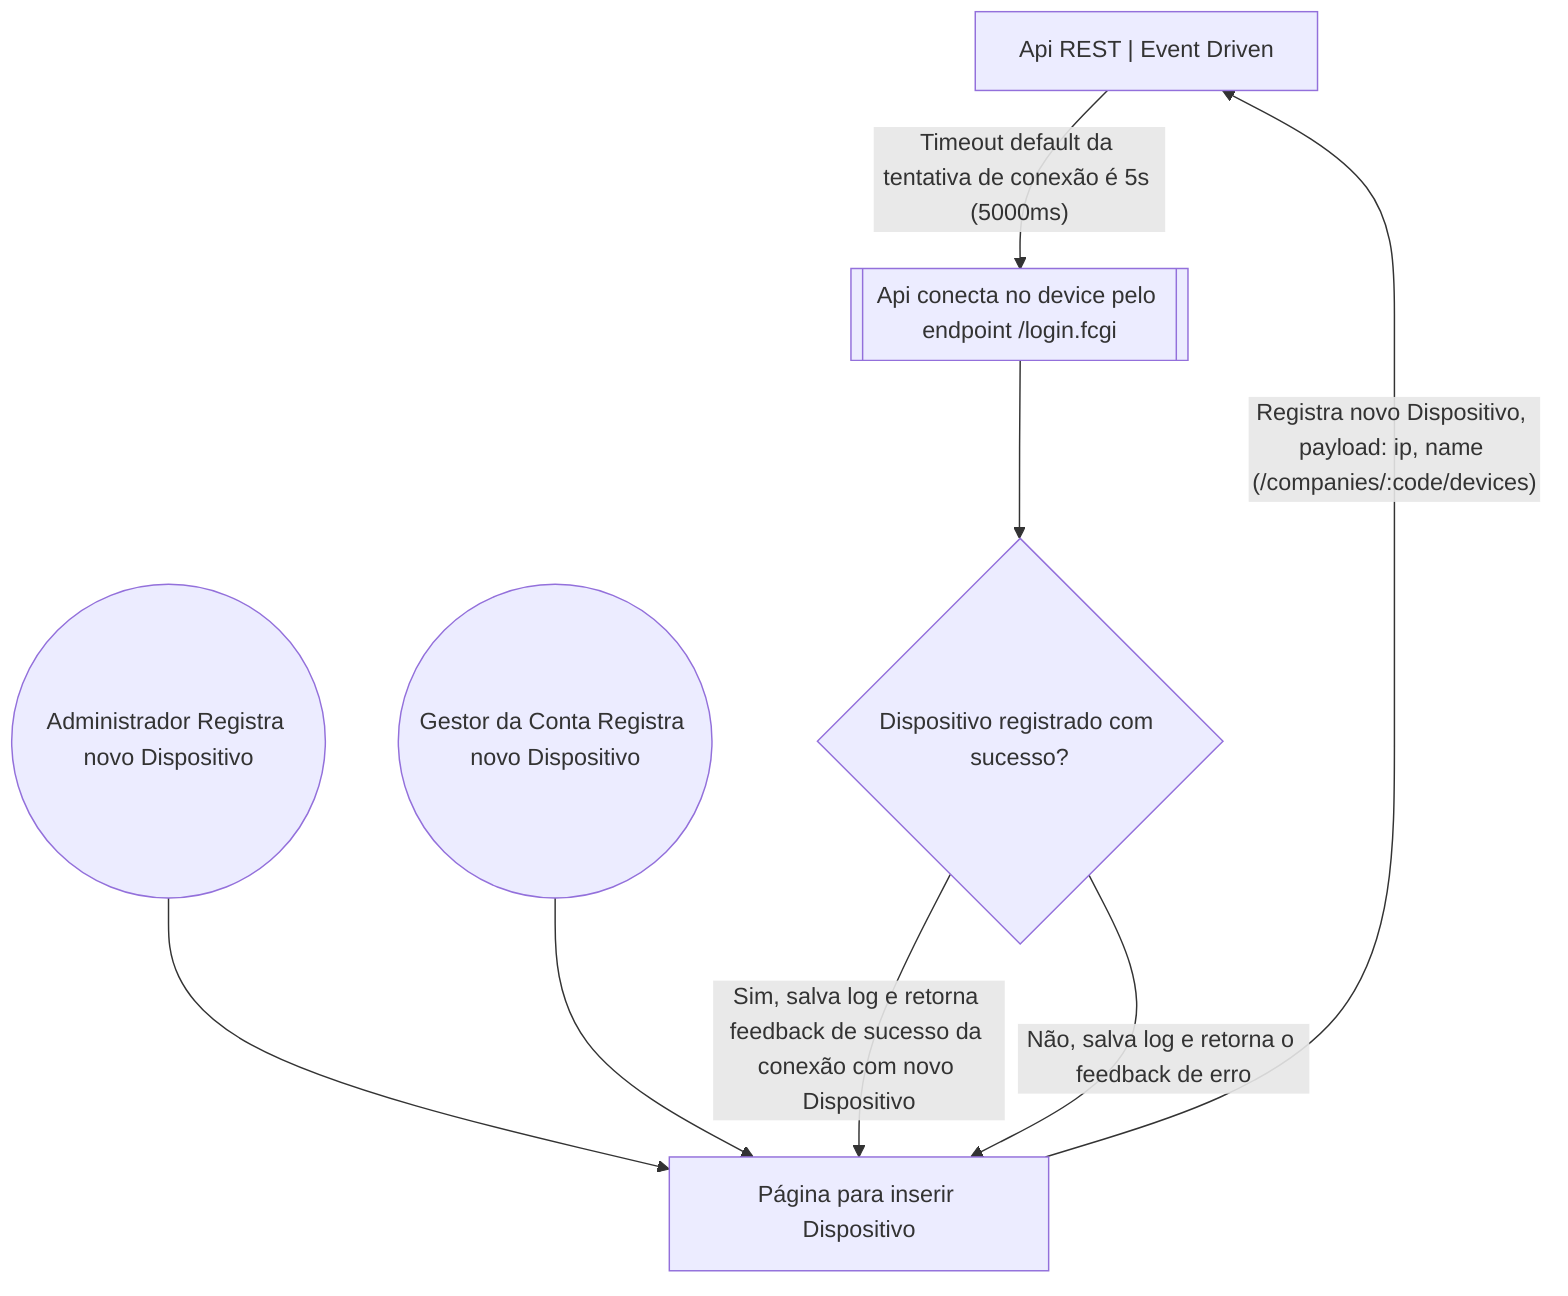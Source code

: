 flowchart TD
  Api@{ shape: rect, label: "Api REST | Event Driven" }

  %% Gestão de dispositivos
  AdministratorDevice --> AddNewDevice
  ManagerDevice --> AddNewDevice
  AddNewDevice -- "Registra novo Dispositivo, payload: ip, name (/companies/:code/devices)" --> Api
  Api -- "Timeout default da tentativa de conexão é 5s (5000ms)" --> DeviceLogin@{ shape: subproc, label: "Api conecta no device pelo endpoint /login.fcgi" }
  DeviceLogin --> DeviceLoginValidator@{ shape: diam, label: "Dispositivo registrado com sucesso?" }
  DeviceLoginValidator -- "Sim, salva log e retorna feedback de sucesso da conexão com novo Dispositivo" --> AddNewDevice
  DeviceLoginValidator -- "Não, salva log e retorna o feedback de erro" --> AddNewDevice
  AdministratorDevice@{ shape: circle, label: "Administrador Registra novo Dispositivo" }
  AddNewDevice@{ shape: rect, label: "Página para inserir Dispositivo" }
  ManagerDevice@{ shape: circle, label: "Gestor da Conta Registra novo Dispositivo" }